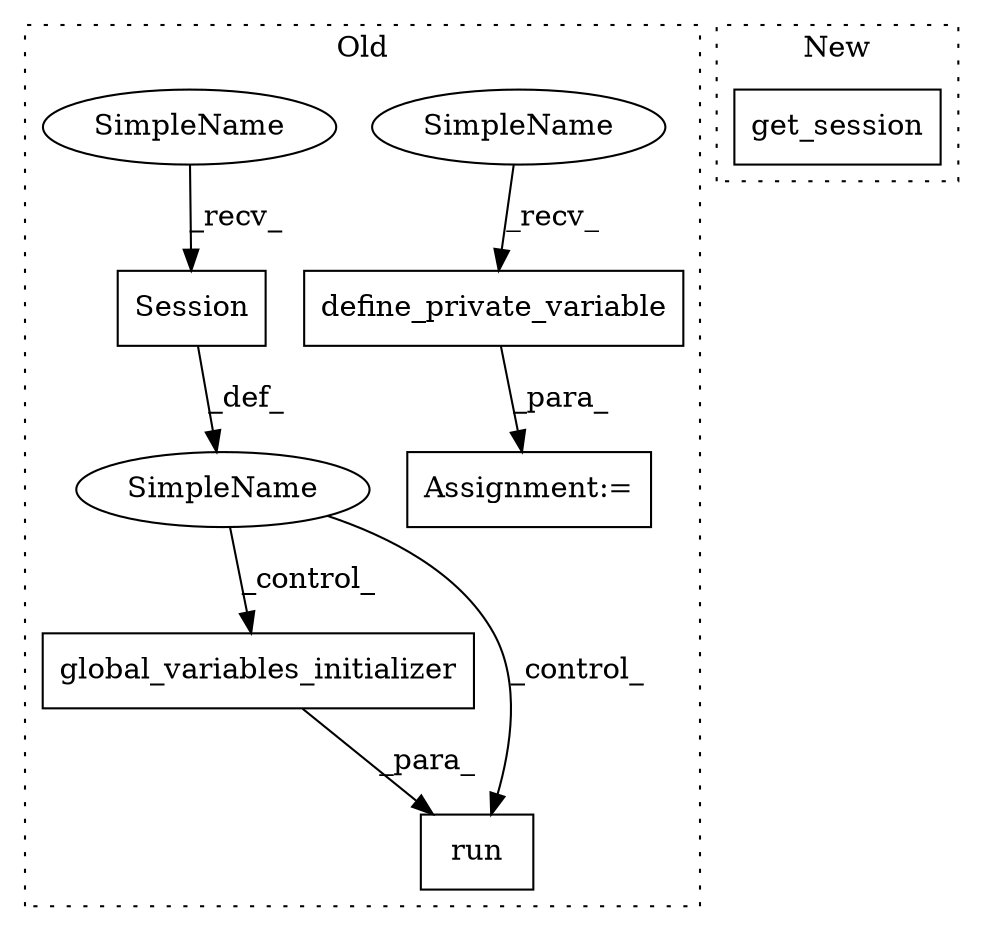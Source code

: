 digraph G {
subgraph cluster0 {
1 [label="Session" a="32" s="6175" l="9" shape="box"];
3 [label="global_variables_initializer" a="32" s="6230" l="30" shape="box"];
4 [label="define_private_variable" a="32" s="6105,6139" l="24,1" shape="box"];
5 [label="run" a="32" s="6215,6260" l="4,1" shape="box"];
6 [label="SimpleName" a="42" s="" l="" shape="ellipse"];
7 [label="Assignment:=" a="7" s="6091" l="1" shape="box"];
8 [label="SimpleName" a="42" s="6092" l="12" shape="ellipse"];
9 [label="SimpleName" a="42" s="6162" l="12" shape="ellipse"];
label = "Old";
style="dotted";
}
subgraph cluster1 {
2 [label="get_session" a="32" s="6572" l="13" shape="box"];
label = "New";
style="dotted";
}
1 -> 6 [label="_def_"];
3 -> 5 [label="_para_"];
4 -> 7 [label="_para_"];
6 -> 3 [label="_control_"];
6 -> 5 [label="_control_"];
8 -> 4 [label="_recv_"];
9 -> 1 [label="_recv_"];
}